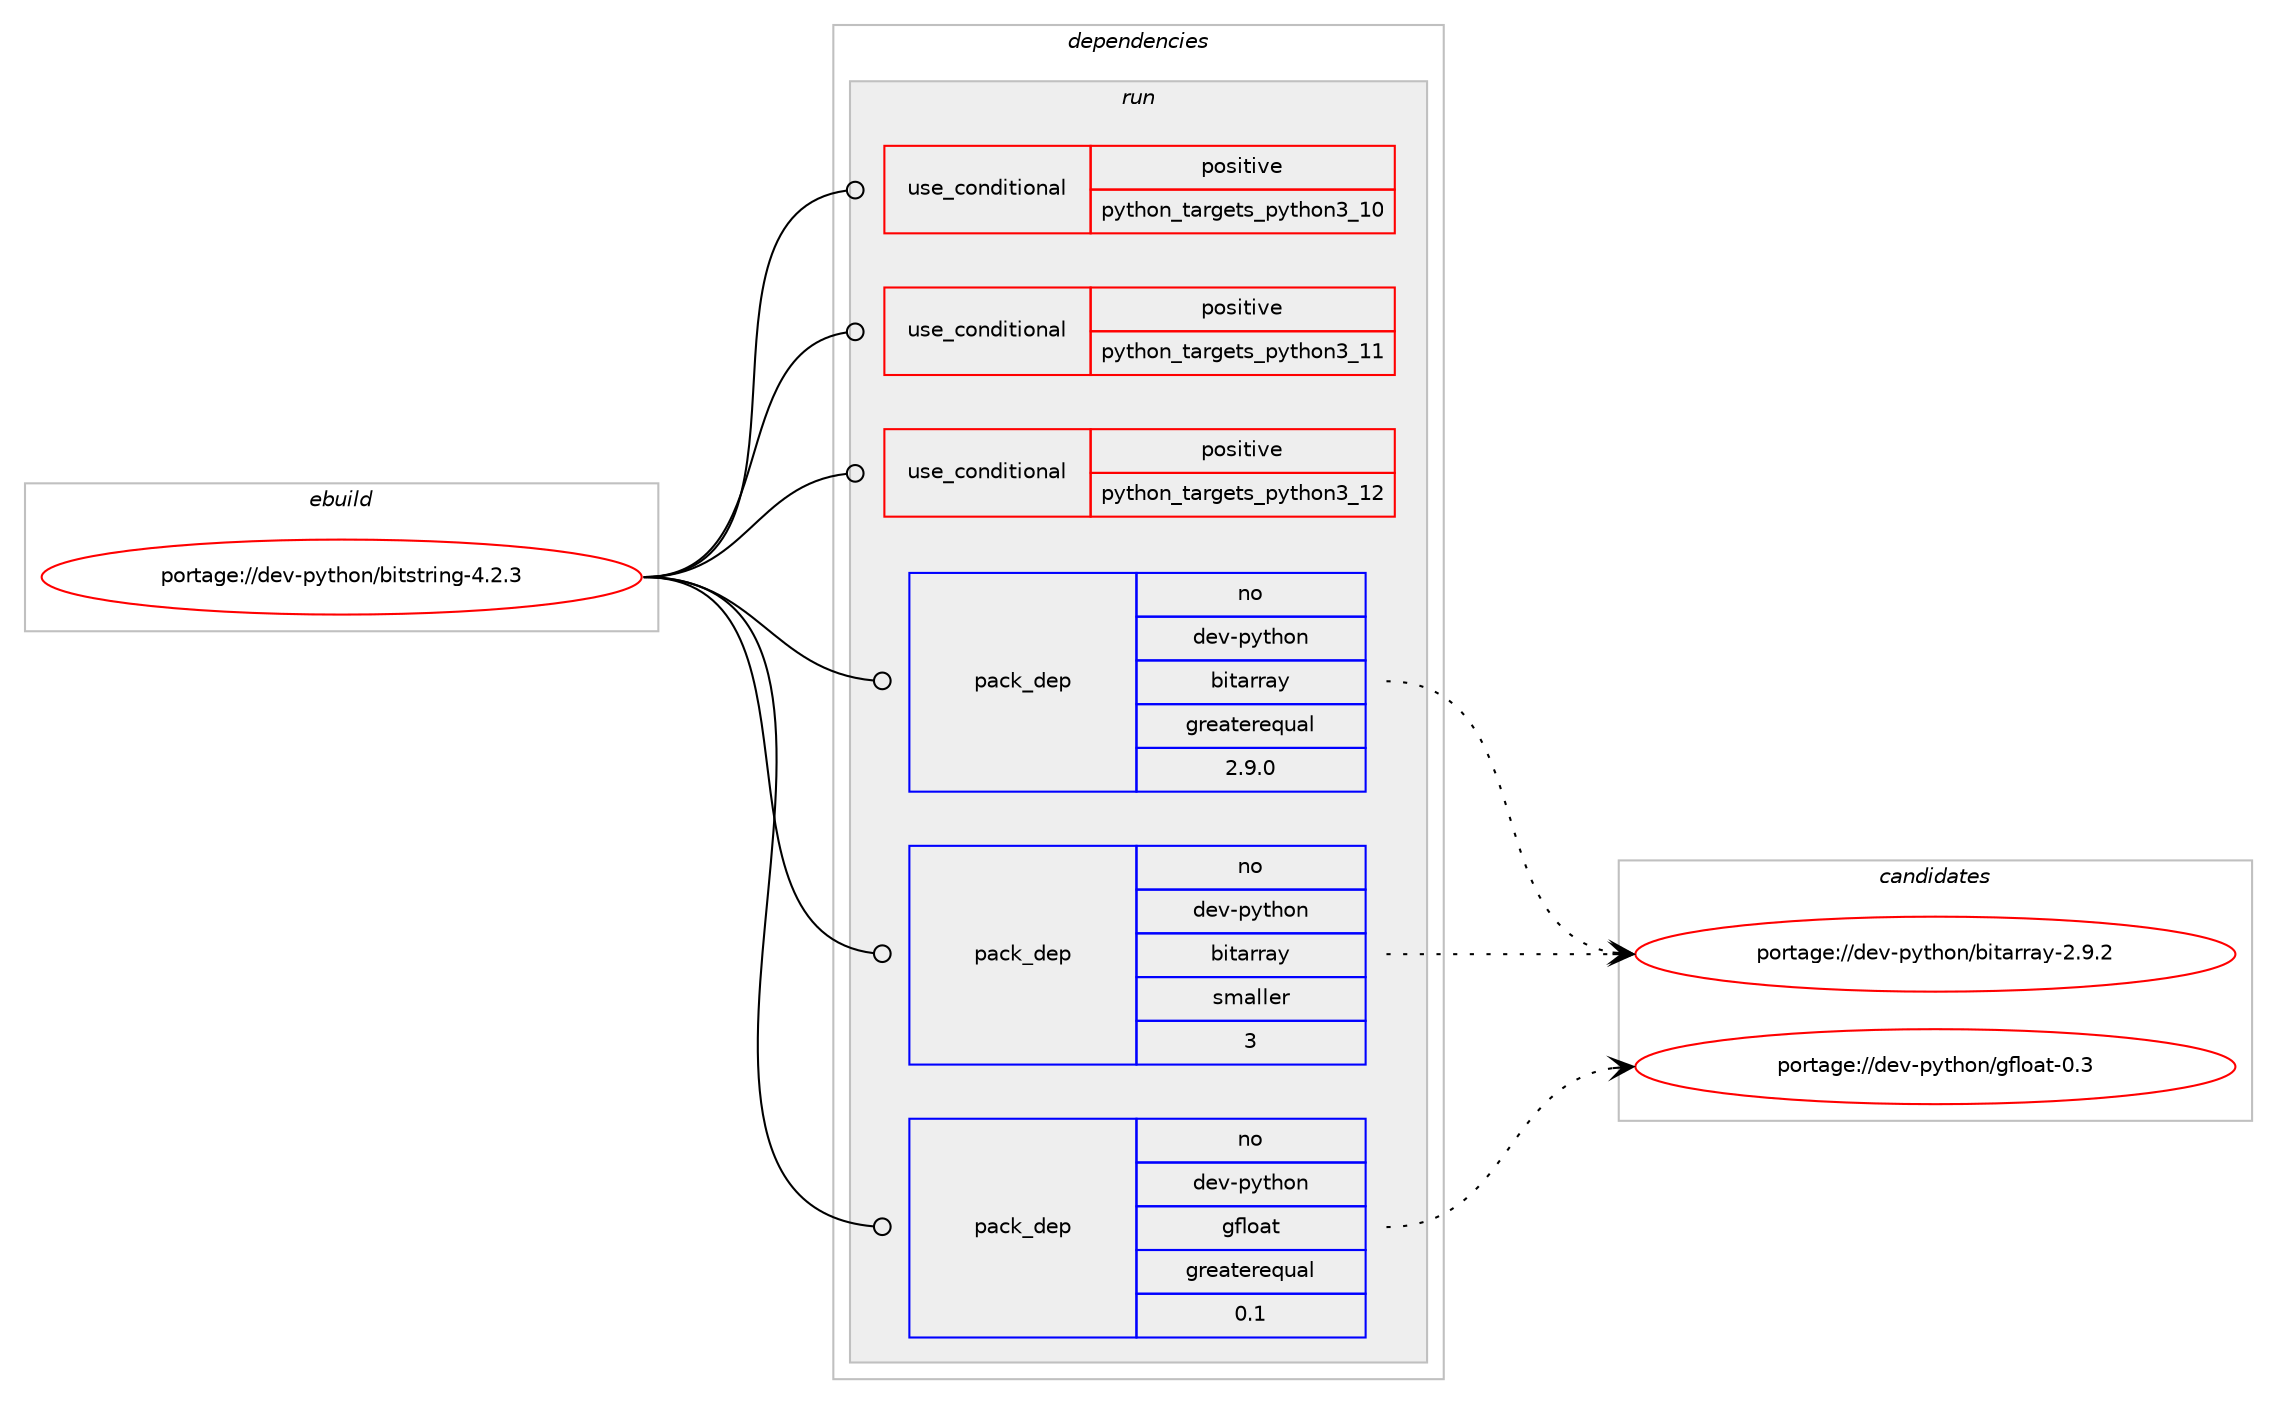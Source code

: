 digraph prolog {

# *************
# Graph options
# *************

newrank=true;
concentrate=true;
compound=true;
graph [rankdir=LR,fontname=Helvetica,fontsize=10,ranksep=1.5];#, ranksep=2.5, nodesep=0.2];
edge  [arrowhead=vee];
node  [fontname=Helvetica,fontsize=10];

# **********
# The ebuild
# **********

subgraph cluster_leftcol {
color=gray;
rank=same;
label=<<i>ebuild</i>>;
id [label="portage://dev-python/bitstring-4.2.3", color=red, width=4, href="../dev-python/bitstring-4.2.3.svg"];
}

# ****************
# The dependencies
# ****************

subgraph cluster_midcol {
color=gray;
label=<<i>dependencies</i>>;
subgraph cluster_compile {
fillcolor="#eeeeee";
style=filled;
label=<<i>compile</i>>;
}
subgraph cluster_compileandrun {
fillcolor="#eeeeee";
style=filled;
label=<<i>compile and run</i>>;
}
subgraph cluster_run {
fillcolor="#eeeeee";
style=filled;
label=<<i>run</i>>;
subgraph cond30383 {
dependency71636 [label=<<TABLE BORDER="0" CELLBORDER="1" CELLSPACING="0" CELLPADDING="4"><TR><TD ROWSPAN="3" CELLPADDING="10">use_conditional</TD></TR><TR><TD>positive</TD></TR><TR><TD>python_targets_python3_10</TD></TR></TABLE>>, shape=none, color=red];
# *** BEGIN UNKNOWN DEPENDENCY TYPE (TODO) ***
# dependency71636 -> package_dependency(portage://dev-python/bitstring-4.2.3,run,no,dev-lang,python,none,[,,],[slot(3.10)],[])
# *** END UNKNOWN DEPENDENCY TYPE (TODO) ***

}
id:e -> dependency71636:w [weight=20,style="solid",arrowhead="odot"];
subgraph cond30384 {
dependency71637 [label=<<TABLE BORDER="0" CELLBORDER="1" CELLSPACING="0" CELLPADDING="4"><TR><TD ROWSPAN="3" CELLPADDING="10">use_conditional</TD></TR><TR><TD>positive</TD></TR><TR><TD>python_targets_python3_11</TD></TR></TABLE>>, shape=none, color=red];
# *** BEGIN UNKNOWN DEPENDENCY TYPE (TODO) ***
# dependency71637 -> package_dependency(portage://dev-python/bitstring-4.2.3,run,no,dev-lang,python,none,[,,],[slot(3.11)],[])
# *** END UNKNOWN DEPENDENCY TYPE (TODO) ***

}
id:e -> dependency71637:w [weight=20,style="solid",arrowhead="odot"];
subgraph cond30385 {
dependency71638 [label=<<TABLE BORDER="0" CELLBORDER="1" CELLSPACING="0" CELLPADDING="4"><TR><TD ROWSPAN="3" CELLPADDING="10">use_conditional</TD></TR><TR><TD>positive</TD></TR><TR><TD>python_targets_python3_12</TD></TR></TABLE>>, shape=none, color=red];
# *** BEGIN UNKNOWN DEPENDENCY TYPE (TODO) ***
# dependency71638 -> package_dependency(portage://dev-python/bitstring-4.2.3,run,no,dev-lang,python,none,[,,],[slot(3.12)],[])
# *** END UNKNOWN DEPENDENCY TYPE (TODO) ***

}
id:e -> dependency71638:w [weight=20,style="solid",arrowhead="odot"];
subgraph pack40044 {
dependency71639 [label=<<TABLE BORDER="0" CELLBORDER="1" CELLSPACING="0" CELLPADDING="4" WIDTH="220"><TR><TD ROWSPAN="6" CELLPADDING="30">pack_dep</TD></TR><TR><TD WIDTH="110">no</TD></TR><TR><TD>dev-python</TD></TR><TR><TD>bitarray</TD></TR><TR><TD>greaterequal</TD></TR><TR><TD>2.9.0</TD></TR></TABLE>>, shape=none, color=blue];
}
id:e -> dependency71639:w [weight=20,style="solid",arrowhead="odot"];
subgraph pack40045 {
dependency71640 [label=<<TABLE BORDER="0" CELLBORDER="1" CELLSPACING="0" CELLPADDING="4" WIDTH="220"><TR><TD ROWSPAN="6" CELLPADDING="30">pack_dep</TD></TR><TR><TD WIDTH="110">no</TD></TR><TR><TD>dev-python</TD></TR><TR><TD>bitarray</TD></TR><TR><TD>smaller</TD></TR><TR><TD>3</TD></TR></TABLE>>, shape=none, color=blue];
}
id:e -> dependency71640:w [weight=20,style="solid",arrowhead="odot"];
subgraph pack40046 {
dependency71641 [label=<<TABLE BORDER="0" CELLBORDER="1" CELLSPACING="0" CELLPADDING="4" WIDTH="220"><TR><TD ROWSPAN="6" CELLPADDING="30">pack_dep</TD></TR><TR><TD WIDTH="110">no</TD></TR><TR><TD>dev-python</TD></TR><TR><TD>gfloat</TD></TR><TR><TD>greaterequal</TD></TR><TR><TD>0.1</TD></TR></TABLE>>, shape=none, color=blue];
}
id:e -> dependency71641:w [weight=20,style="solid",arrowhead="odot"];
}
}

# **************
# The candidates
# **************

subgraph cluster_choices {
rank=same;
color=gray;
label=<<i>candidates</i>>;

subgraph choice40044 {
color=black;
nodesep=1;
choice1001011184511212111610411111047981051169711411497121455046574650 [label="portage://dev-python/bitarray-2.9.2", color=red, width=4,href="../dev-python/bitarray-2.9.2.svg"];
dependency71639:e -> choice1001011184511212111610411111047981051169711411497121455046574650:w [style=dotted,weight="100"];
}
subgraph choice40045 {
color=black;
nodesep=1;
choice1001011184511212111610411111047981051169711411497121455046574650 [label="portage://dev-python/bitarray-2.9.2", color=red, width=4,href="../dev-python/bitarray-2.9.2.svg"];
dependency71640:e -> choice1001011184511212111610411111047981051169711411497121455046574650:w [style=dotted,weight="100"];
}
subgraph choice40046 {
color=black;
nodesep=1;
choice10010111845112121116104111110471031021081119711645484651 [label="portage://dev-python/gfloat-0.3", color=red, width=4,href="../dev-python/gfloat-0.3.svg"];
dependency71641:e -> choice10010111845112121116104111110471031021081119711645484651:w [style=dotted,weight="100"];
}
}

}
